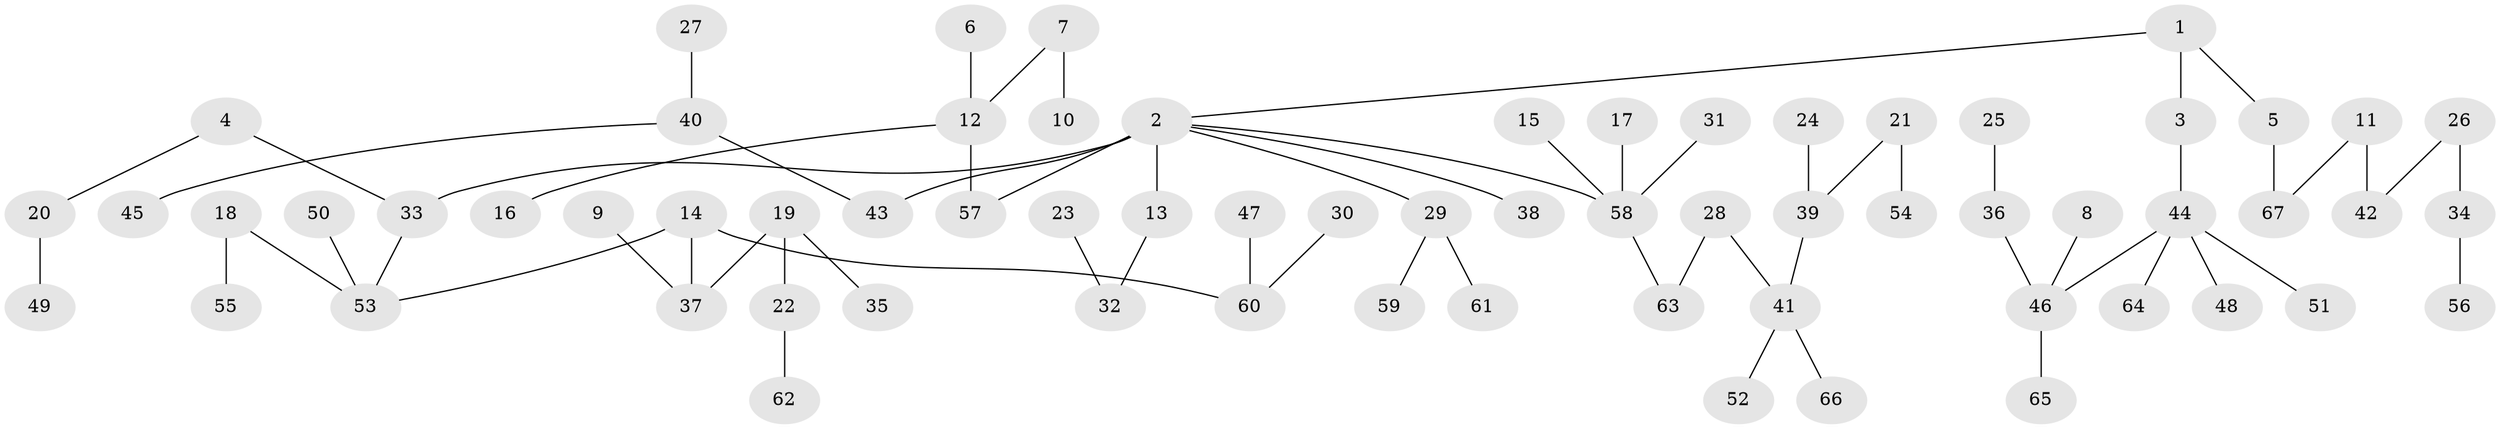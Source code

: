 // original degree distribution, {4: 0.07462686567164178, 1: 0.5, 7: 0.022388059701492536, 2: 0.26119402985074625, 3: 0.1044776119402985, 5: 0.029850746268656716, 6: 0.007462686567164179}
// Generated by graph-tools (version 1.1) at 2025/02/03/09/25 03:02:30]
// undirected, 67 vertices, 66 edges
graph export_dot {
graph [start="1"]
  node [color=gray90,style=filled];
  1;
  2;
  3;
  4;
  5;
  6;
  7;
  8;
  9;
  10;
  11;
  12;
  13;
  14;
  15;
  16;
  17;
  18;
  19;
  20;
  21;
  22;
  23;
  24;
  25;
  26;
  27;
  28;
  29;
  30;
  31;
  32;
  33;
  34;
  35;
  36;
  37;
  38;
  39;
  40;
  41;
  42;
  43;
  44;
  45;
  46;
  47;
  48;
  49;
  50;
  51;
  52;
  53;
  54;
  55;
  56;
  57;
  58;
  59;
  60;
  61;
  62;
  63;
  64;
  65;
  66;
  67;
  1 -- 2 [weight=1.0];
  1 -- 3 [weight=1.0];
  1 -- 5 [weight=1.0];
  2 -- 13 [weight=1.0];
  2 -- 29 [weight=1.0];
  2 -- 33 [weight=1.0];
  2 -- 38 [weight=1.0];
  2 -- 43 [weight=1.0];
  2 -- 57 [weight=1.0];
  2 -- 58 [weight=1.0];
  3 -- 44 [weight=1.0];
  4 -- 20 [weight=1.0];
  4 -- 33 [weight=1.0];
  5 -- 67 [weight=1.0];
  6 -- 12 [weight=1.0];
  7 -- 10 [weight=1.0];
  7 -- 12 [weight=1.0];
  8 -- 46 [weight=1.0];
  9 -- 37 [weight=1.0];
  11 -- 42 [weight=1.0];
  11 -- 67 [weight=1.0];
  12 -- 16 [weight=1.0];
  12 -- 57 [weight=1.0];
  13 -- 32 [weight=1.0];
  14 -- 37 [weight=1.0];
  14 -- 53 [weight=1.0];
  14 -- 60 [weight=1.0];
  15 -- 58 [weight=1.0];
  17 -- 58 [weight=1.0];
  18 -- 53 [weight=1.0];
  18 -- 55 [weight=1.0];
  19 -- 22 [weight=1.0];
  19 -- 35 [weight=1.0];
  19 -- 37 [weight=1.0];
  20 -- 49 [weight=1.0];
  21 -- 39 [weight=1.0];
  21 -- 54 [weight=1.0];
  22 -- 62 [weight=1.0];
  23 -- 32 [weight=1.0];
  24 -- 39 [weight=1.0];
  25 -- 36 [weight=1.0];
  26 -- 34 [weight=1.0];
  26 -- 42 [weight=1.0];
  27 -- 40 [weight=1.0];
  28 -- 41 [weight=1.0];
  28 -- 63 [weight=1.0];
  29 -- 59 [weight=1.0];
  29 -- 61 [weight=1.0];
  30 -- 60 [weight=1.0];
  31 -- 58 [weight=1.0];
  33 -- 53 [weight=1.0];
  34 -- 56 [weight=1.0];
  36 -- 46 [weight=1.0];
  39 -- 41 [weight=1.0];
  40 -- 43 [weight=1.0];
  40 -- 45 [weight=1.0];
  41 -- 52 [weight=1.0];
  41 -- 66 [weight=1.0];
  44 -- 46 [weight=1.0];
  44 -- 48 [weight=1.0];
  44 -- 51 [weight=1.0];
  44 -- 64 [weight=1.0];
  46 -- 65 [weight=1.0];
  47 -- 60 [weight=1.0];
  50 -- 53 [weight=1.0];
  58 -- 63 [weight=1.0];
}
